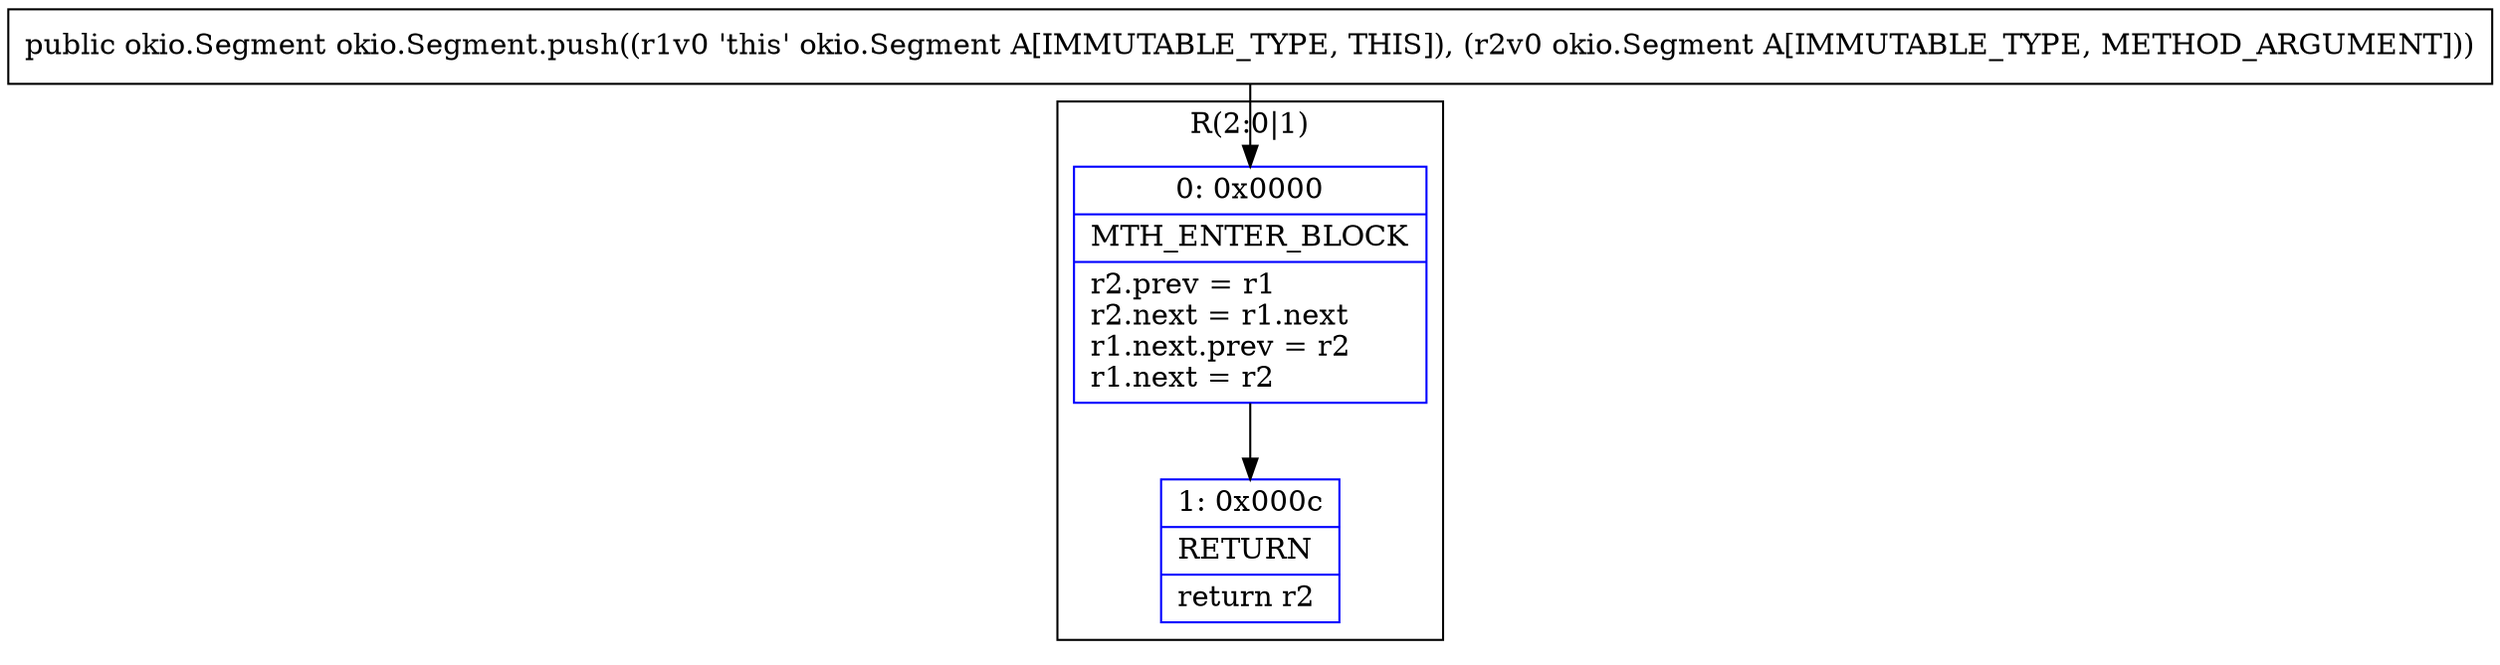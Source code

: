 digraph "CFG forokio.Segment.push(Lokio\/Segment;)Lokio\/Segment;" {
subgraph cluster_Region_917054990 {
label = "R(2:0|1)";
node [shape=record,color=blue];
Node_0 [shape=record,label="{0\:\ 0x0000|MTH_ENTER_BLOCK\l|r2.prev = r1\lr2.next = r1.next\lr1.next.prev = r2\lr1.next = r2\l}"];
Node_1 [shape=record,label="{1\:\ 0x000c|RETURN\l|return r2\l}"];
}
MethodNode[shape=record,label="{public okio.Segment okio.Segment.push((r1v0 'this' okio.Segment A[IMMUTABLE_TYPE, THIS]), (r2v0 okio.Segment A[IMMUTABLE_TYPE, METHOD_ARGUMENT])) }"];
MethodNode -> Node_0;
Node_0 -> Node_1;
}

